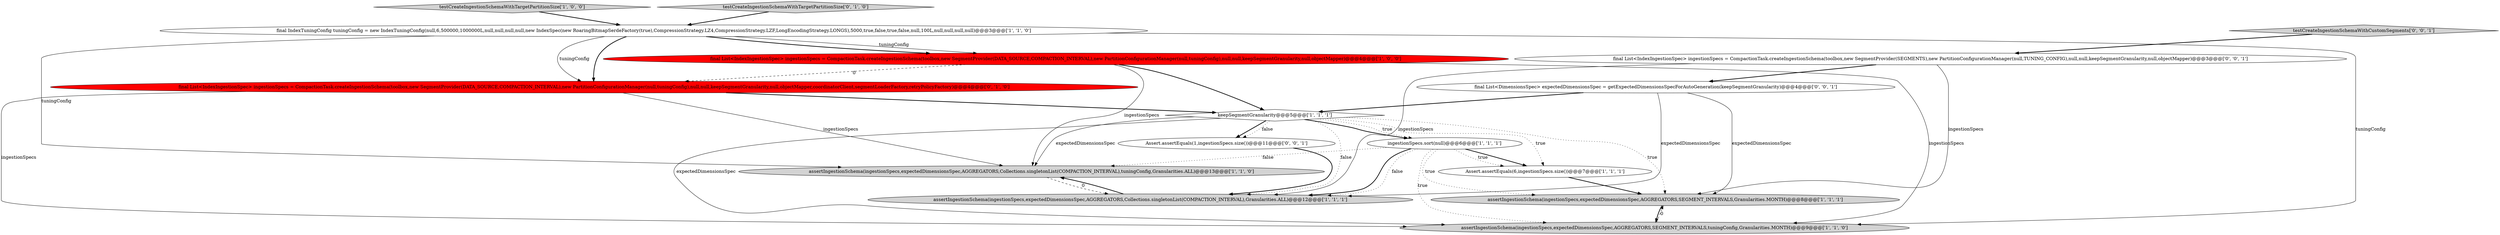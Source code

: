 digraph {
9 [style = filled, label = "assertIngestionSchema(ingestionSpecs,expectedDimensionsSpec,AGGREGATORS,Collections.singletonList(COMPACTION_INTERVAL),tuningConfig,Granularities.ALL)@@@13@@@['1', '1', '0']", fillcolor = lightgray, shape = ellipse image = "AAA0AAABBB1BBB"];
12 [style = filled, label = "final List<IndexIngestionSpec> ingestionSpecs = CompactionTask.createIngestionSchema(toolbox,new SegmentProvider(SEGMENTS),new PartitionConfigurationManager(null,TUNING_CONFIG),null,null,keepSegmentGranularity,null,objectMapper)@@@3@@@['0', '0', '1']", fillcolor = white, shape = ellipse image = "AAA0AAABBB3BBB"];
2 [style = filled, label = "final IndexTuningConfig tuningConfig = new IndexTuningConfig(null,6,500000,1000000L,null,null,null,null,new IndexSpec(new RoaringBitmapSerdeFactory(true),CompressionStrategy.LZ4,CompressionStrategy.LZF,LongEncodingStrategy.LONGS),5000,true,false,true,false,null,100L,null,null,null,null)@@@3@@@['1', '1', '0']", fillcolor = white, shape = ellipse image = "AAA0AAABBB1BBB"];
0 [style = filled, label = "assertIngestionSchema(ingestionSpecs,expectedDimensionsSpec,AGGREGATORS,Collections.singletonList(COMPACTION_INTERVAL),Granularities.ALL)@@@12@@@['1', '1', '1']", fillcolor = lightgray, shape = ellipse image = "AAA0AAABBB1BBB"];
1 [style = filled, label = "testCreateIngestionSchemaWithTargetPartitionSize['1', '0', '0']", fillcolor = lightgray, shape = diamond image = "AAA0AAABBB1BBB"];
3 [style = filled, label = "assertIngestionSchema(ingestionSpecs,expectedDimensionsSpec,AGGREGATORS,SEGMENT_INTERVALS,tuningConfig,Granularities.MONTH)@@@9@@@['1', '1', '0']", fillcolor = lightgray, shape = ellipse image = "AAA0AAABBB1BBB"];
5 [style = filled, label = "ingestionSpecs.sort(null)@@@6@@@['1', '1', '1']", fillcolor = white, shape = ellipse image = "AAA0AAABBB1BBB"];
6 [style = filled, label = "final List<IndexIngestionSpec> ingestionSpecs = CompactionTask.createIngestionSchema(toolbox,new SegmentProvider(DATA_SOURCE,COMPACTION_INTERVAL),new PartitionConfigurationManager(null,tuningConfig),null,null,keepSegmentGranularity,null,objectMapper)@@@4@@@['1', '0', '0']", fillcolor = red, shape = ellipse image = "AAA1AAABBB1BBB"];
14 [style = filled, label = "final List<DimensionsSpec> expectedDimensionsSpec = getExpectedDimensionsSpecForAutoGeneration(keepSegmentGranularity)@@@4@@@['0', '0', '1']", fillcolor = white, shape = ellipse image = "AAA0AAABBB3BBB"];
7 [style = filled, label = "Assert.assertEquals(6,ingestionSpecs.size())@@@7@@@['1', '1', '1']", fillcolor = white, shape = ellipse image = "AAA0AAABBB1BBB"];
8 [style = filled, label = "assertIngestionSchema(ingestionSpecs,expectedDimensionsSpec,AGGREGATORS,SEGMENT_INTERVALS,Granularities.MONTH)@@@8@@@['1', '1', '1']", fillcolor = lightgray, shape = ellipse image = "AAA0AAABBB1BBB"];
15 [style = filled, label = "Assert.assertEquals(1,ingestionSpecs.size())@@@11@@@['0', '0', '1']", fillcolor = white, shape = ellipse image = "AAA0AAABBB3BBB"];
11 [style = filled, label = "final List<IndexIngestionSpec> ingestionSpecs = CompactionTask.createIngestionSchema(toolbox,new SegmentProvider(DATA_SOURCE,COMPACTION_INTERVAL),new PartitionConfigurationManager(null,tuningConfig),null,null,keepSegmentGranularity,null,objectMapper,coordinatorClient,segmentLoaderFactory,retryPolicyFactory)@@@4@@@['0', '1', '0']", fillcolor = red, shape = ellipse image = "AAA1AAABBB2BBB"];
10 [style = filled, label = "testCreateIngestionSchemaWithTargetPartitionSize['0', '1', '0']", fillcolor = lightgray, shape = diamond image = "AAA0AAABBB2BBB"];
13 [style = filled, label = "testCreateIngestionSchemaWithCustomSegments['0', '0', '1']", fillcolor = lightgray, shape = diamond image = "AAA0AAABBB3BBB"];
4 [style = filled, label = "keepSegmentGranularity@@@5@@@['1', '1', '1']", fillcolor = white, shape = diamond image = "AAA0AAABBB1BBB"];
11->9 [style = solid, label="ingestionSpecs"];
4->5 [style = dotted, label="true"];
4->9 [style = solid, label="expectedDimensionsSpec"];
0->9 [style = bold, label=""];
2->6 [style = bold, label=""];
11->4 [style = bold, label=""];
8->3 [style = bold, label=""];
4->15 [style = bold, label=""];
6->11 [style = dashed, label="0"];
4->8 [style = dotted, label="true"];
4->7 [style = dotted, label="true"];
14->0 [style = solid, label="expectedDimensionsSpec"];
2->6 [style = solid, label="tuningConfig"];
5->3 [style = dotted, label="true"];
7->8 [style = bold, label=""];
4->15 [style = dotted, label="false"];
12->8 [style = solid, label="ingestionSpecs"];
2->9 [style = solid, label="tuningConfig"];
2->11 [style = solid, label="tuningConfig"];
12->0 [style = solid, label="ingestionSpecs"];
6->3 [style = solid, label="ingestionSpecs"];
2->3 [style = solid, label="tuningConfig"];
6->4 [style = bold, label=""];
5->0 [style = dotted, label="false"];
13->12 [style = bold, label=""];
5->0 [style = bold, label=""];
5->7 [style = dotted, label="true"];
15->0 [style = bold, label=""];
6->9 [style = solid, label="ingestionSpecs"];
9->0 [style = dashed, label="0"];
12->14 [style = bold, label=""];
4->3 [style = solid, label="expectedDimensionsSpec"];
14->8 [style = solid, label="expectedDimensionsSpec"];
5->9 [style = dotted, label="false"];
5->7 [style = bold, label=""];
3->8 [style = dashed, label="0"];
10->2 [style = bold, label=""];
1->2 [style = bold, label=""];
11->3 [style = solid, label="ingestionSpecs"];
4->0 [style = dotted, label="false"];
5->8 [style = dotted, label="true"];
4->5 [style = bold, label=""];
2->11 [style = bold, label=""];
14->4 [style = bold, label=""];
}
